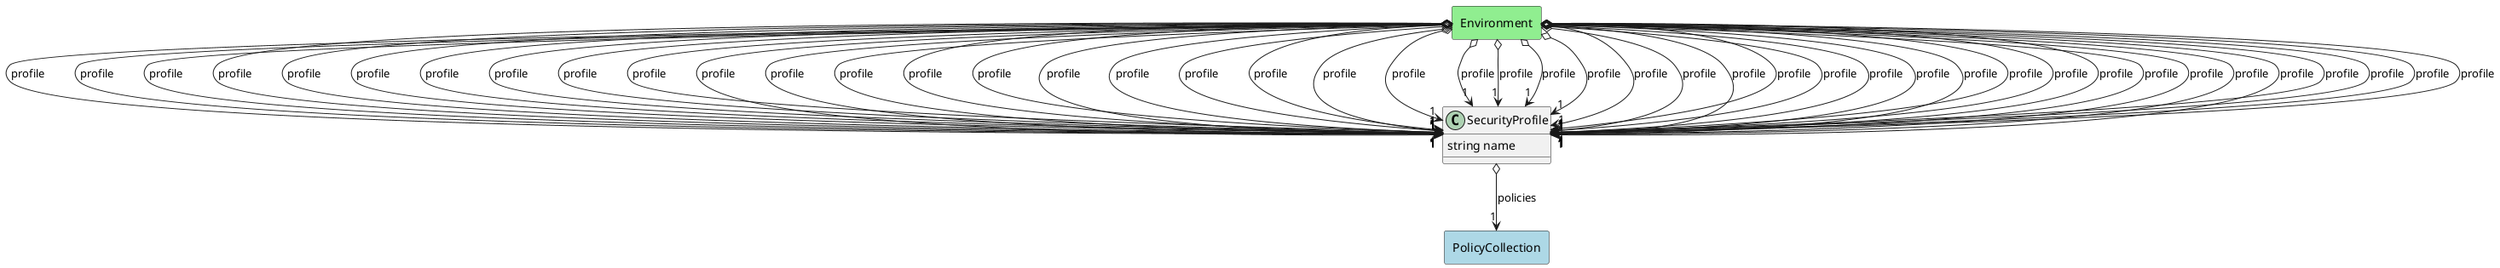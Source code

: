 @startuml

class "SecurityProfile" as Model {
 string name

 
}

rectangle "PolicyCollection" as PolicyCollection #lightblue {
}

Model o--> "1" PolicyCollection : policies




    rectangle "Environment" as Environment #lightgreen {
    }
    
        Environment   o--> "1" Model : "profile"
    
    rectangle "Environment" as Environment #lightgreen {
    }
    
        Environment   o--> "1" Model : "profile"
    
    rectangle "Environment" as Environment #lightgreen {
    }
    
        Environment   o--> "1" Model : "profile"
    
    rectangle "Environment" as Environment #lightgreen {
    }
    
        Environment   o--> "1" Model : "profile"
    
    rectangle "Environment" as Environment #lightgreen {
    }
    
        Environment   o--> "1" Model : "profile"
    
    rectangle "Environment" as Environment #lightgreen {
    }
    
        Environment   o--> "1" Model : "profile"
    
    rectangle "Environment" as Environment #lightgreen {
    }
    
        Environment   o--> "1" Model : "profile"
    
    rectangle "Environment" as Environment #lightgreen {
    }
    
        Environment   o--> "1" Model : "profile"
    
    rectangle "Environment" as Environment #lightgreen {
    }
    
        Environment   o--> "1" Model : "profile"
    
    rectangle "Environment" as Environment #lightgreen {
    }
    
        Environment   o--> "1" Model : "profile"
    
    rectangle "Environment" as Environment #lightgreen {
    }
    
        Environment   o--> "1" Model : "profile"
    
    rectangle "Environment" as Environment #lightgreen {
    }
    
        Environment   o--> "1" Model : "profile"
    
    rectangle "Environment" as Environment #lightgreen {
    }
    
        Environment   o--> "1" Model : "profile"
    
    rectangle "Environment" as Environment #lightgreen {
    }
    
        Environment   o--> "1" Model : "profile"
    
    rectangle "Environment" as Environment #lightgreen {
    }
    
        Environment   o--> "1" Model : "profile"
    
    rectangle "Environment" as Environment #lightgreen {
    }
    
        Environment   o--> "1" Model : "profile"
    
    rectangle "Environment" as Environment #lightgreen {
    }
    
        Environment   o--> "1" Model : "profile"
    
    rectangle "Environment" as Environment #lightgreen {
    }
    
        Environment   o--> "1" Model : "profile"
    
    rectangle "Environment" as Environment #lightgreen {
    }
    
        Environment   o--> "1" Model : "profile"
    
    rectangle "Environment" as Environment #lightgreen {
    }
    
        Environment   o--> "1" Model : "profile"
    
    rectangle "Environment" as Environment #lightgreen {
    }
    
        Environment   o--> "1" Model : "profile"
    
    rectangle "Environment" as Environment #lightgreen {
    }
    
        Environment   o--> "1" Model : "profile"
    
    rectangle "Environment" as Environment #lightgreen {
    }
    
        Environment   o--> "1" Model : "profile"
    
    rectangle "Environment" as Environment #lightgreen {
    }
    
        Environment   o--> "1" Model : "profile"
    
    rectangle "Environment" as Environment #lightgreen {
    }
    
        Environment   o--> "1" Model : "profile"
    
    rectangle "Environment" as Environment #lightgreen {
    }
    
        Environment   o--> "1" Model : "profile"
    
    rectangle "Environment" as Environment #lightgreen {
    }
    
        Environment   o--> "1" Model : "profile"
    
    rectangle "Environment" as Environment #lightgreen {
    }
    
        Environment   o--> "1" Model : "profile"
    
    rectangle "Environment" as Environment #lightgreen {
    }
    
        Environment   o--> "1" Model : "profile"
    
    rectangle "Environment" as Environment #lightgreen {
    }
    
        Environment   o--> "1" Model : "profile"
    
    rectangle "Environment" as Environment #lightgreen {
    }
    
        Environment   o--> "1" Model : "profile"
    
    rectangle "Environment" as Environment #lightgreen {
    }
    
        Environment   o--> "1" Model : "profile"
    
    rectangle "Environment" as Environment #lightgreen {
    }
    
        Environment   o--> "1" Model : "profile"
    
    rectangle "Environment" as Environment #lightgreen {
    }
    
        Environment   o--> "1" Model : "profile"
    
    rectangle "Environment" as Environment #lightgreen {
    }
    
        Environment   o--> "1" Model : "profile"
    
    rectangle "Environment" as Environment #lightgreen {
    }
    
        Environment   o--> "1" Model : "profile"
    
    rectangle "Environment" as Environment #lightgreen {
    }
    
        Environment   o--> "1" Model : "profile"
    
    rectangle "Environment" as Environment #lightgreen {
    }
    
        Environment   o--> "1" Model : "profile"
    
    rectangle "Environment" as Environment #lightgreen {
    }
    
        Environment   o--> "1" Model : "profile"
    
    rectangle "Environment" as Environment #lightgreen {
    }
    
        Environment   o--> "1" Model : "profile"
    
    rectangle "Environment" as Environment #lightgreen {
    }
    
        Environment   o--> "1" Model : "profile"
    
    rectangle "Environment" as Environment #lightgreen {
    }
    
        Environment   o--> "1" Model : "profile"
    
    rectangle "Environment" as Environment #lightgreen {
    }
    
        Environment   o--> "1" Model : "profile"
    
    rectangle "Environment" as Environment #lightgreen {
    }
    
        Environment   o--> "1" Model : "profile"
    

@enduml
